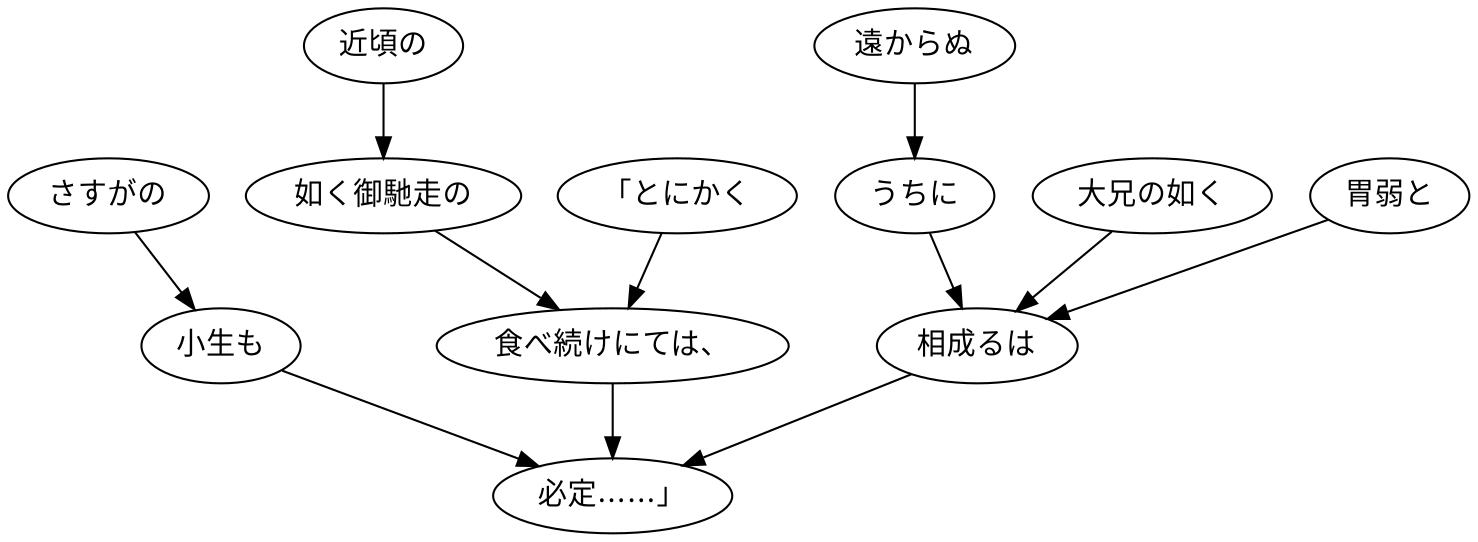 digraph graph890 {
	node0 [label="「とにかく"];
	node1 [label="近頃の"];
	node2 [label="如く御馳走の"];
	node3 [label="食べ続けにては、"];
	node4 [label="さすがの"];
	node5 [label="小生も"];
	node6 [label="遠からぬ"];
	node7 [label="うちに"];
	node8 [label="大兄の如く"];
	node9 [label="胃弱と"];
	node10 [label="相成るは"];
	node11 [label="必定……」"];
	node0 -> node3;
	node1 -> node2;
	node2 -> node3;
	node3 -> node11;
	node4 -> node5;
	node5 -> node11;
	node6 -> node7;
	node7 -> node10;
	node8 -> node10;
	node9 -> node10;
	node10 -> node11;
}
